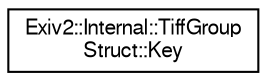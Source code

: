 digraph "Graphical Class Hierarchy"
{
  edge [fontname="FreeSans",fontsize="10",labelfontname="FreeSans",labelfontsize="10"];
  node [fontname="FreeSans",fontsize="10",shape=record];
  rankdir="LR";
  Node1 [label="Exiv2::Internal::TiffGroup\lStruct::Key",height=0.2,width=0.4,color="black", fillcolor="white", style="filled",URL="$structExiv2_1_1Internal_1_1TiffGroupStruct_1_1Key.html",tooltip="Search key for TIFF group structure. "];
}
